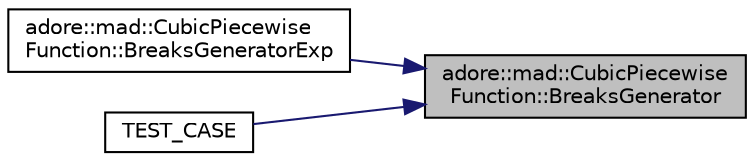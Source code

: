 digraph "adore::mad::CubicPiecewiseFunction::BreaksGenerator"
{
 // LATEX_PDF_SIZE
  edge [fontname="Helvetica",fontsize="10",labelfontname="Helvetica",labelfontsize="10"];
  node [fontname="Helvetica",fontsize="10",shape=record];
  rankdir="RL";
  Node1 [label="adore::mad::CubicPiecewise\lFunction::BreaksGenerator",height=0.2,width=0.4,color="black", fillcolor="grey75", style="filled", fontcolor="black",tooltip=" "];
  Node1 -> Node2 [dir="back",color="midnightblue",fontsize="10",style="solid",fontname="Helvetica"];
  Node2 [label="adore::mad::CubicPiecewise\lFunction::BreaksGeneratorExp",height=0.2,width=0.4,color="black", fillcolor="white", style="filled",URL="$classadore_1_1mad_1_1CubicPiecewiseFunction.html#a3e9b97bf3a232a870276504764174352",tooltip=" "];
  Node1 -> Node3 [dir="back",color="midnightblue",fontsize="10",style="solid",fontname="Helvetica"];
  Node3 [label="TEST_CASE",height=0.2,width=0.4,color="black", fillcolor="white", style="filled",URL="$test__CubicPiecewise__function_8cpp.html#a6b3483c39f2fd74284679a7e8536797d",tooltip=" "];
}
